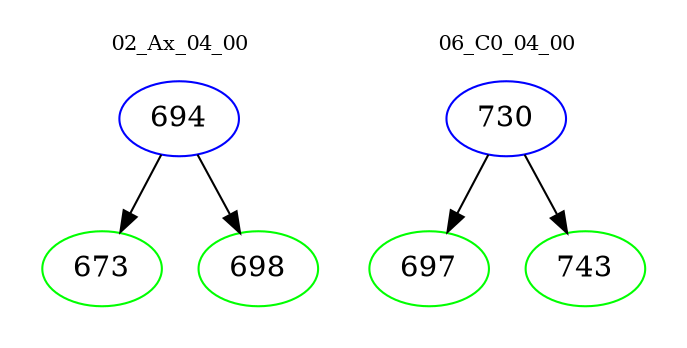 digraph{
subgraph cluster_0 {
color = white
label = "02_Ax_04_00";
fontsize=10;
T0_694 [label="694", color="blue"]
T0_694 -> T0_673 [color="black"]
T0_673 [label="673", color="green"]
T0_694 -> T0_698 [color="black"]
T0_698 [label="698", color="green"]
}
subgraph cluster_1 {
color = white
label = "06_C0_04_00";
fontsize=10;
T1_730 [label="730", color="blue"]
T1_730 -> T1_697 [color="black"]
T1_697 [label="697", color="green"]
T1_730 -> T1_743 [color="black"]
T1_743 [label="743", color="green"]
}
}
